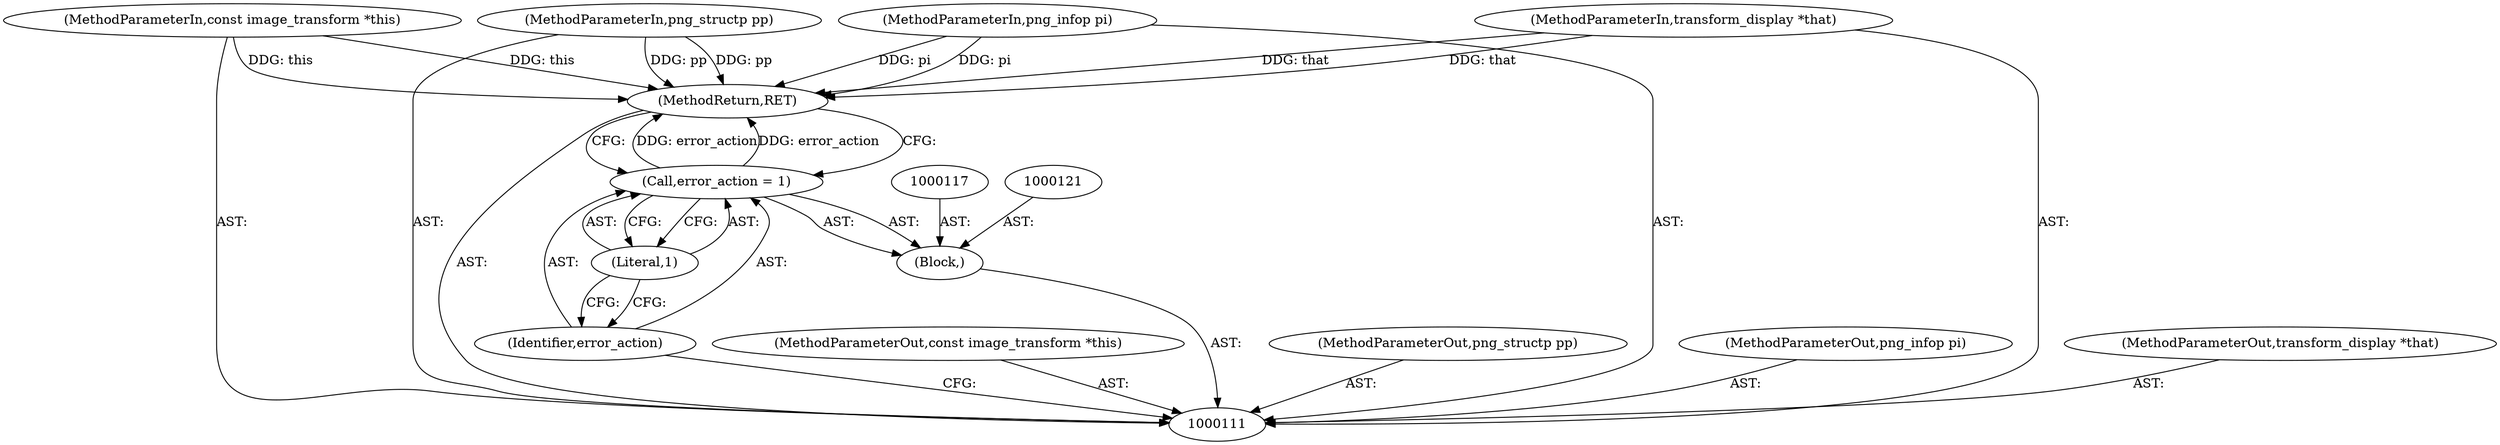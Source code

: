 digraph "0_Android_9d4853418ab2f754c2b63e091c29c5529b8b86ca_78" {
"1000122" [label="(MethodReturn,RET)"];
"1000112" [label="(MethodParameterIn,const image_transform *this)"];
"1000137" [label="(MethodParameterOut,const image_transform *this)"];
"1000114" [label="(MethodParameterIn,png_structp pp)"];
"1000139" [label="(MethodParameterOut,png_structp pp)"];
"1000115" [label="(MethodParameterIn,png_infop pi)"];
"1000140" [label="(MethodParameterOut,png_infop pi)"];
"1000113" [label="(MethodParameterIn,transform_display *that)"];
"1000138" [label="(MethodParameterOut,transform_display *that)"];
"1000116" [label="(Block,)"];
"1000118" [label="(Call,error_action = 1)"];
"1000119" [label="(Identifier,error_action)"];
"1000120" [label="(Literal,1)"];
"1000122" -> "1000111"  [label="AST: "];
"1000122" -> "1000118"  [label="CFG: "];
"1000114" -> "1000122"  [label="DDG: pp"];
"1000115" -> "1000122"  [label="DDG: pi"];
"1000112" -> "1000122"  [label="DDG: this"];
"1000113" -> "1000122"  [label="DDG: that"];
"1000118" -> "1000122"  [label="DDG: error_action"];
"1000112" -> "1000111"  [label="AST: "];
"1000112" -> "1000122"  [label="DDG: this"];
"1000137" -> "1000111"  [label="AST: "];
"1000114" -> "1000111"  [label="AST: "];
"1000114" -> "1000122"  [label="DDG: pp"];
"1000139" -> "1000111"  [label="AST: "];
"1000115" -> "1000111"  [label="AST: "];
"1000115" -> "1000122"  [label="DDG: pi"];
"1000140" -> "1000111"  [label="AST: "];
"1000113" -> "1000111"  [label="AST: "];
"1000113" -> "1000122"  [label="DDG: that"];
"1000138" -> "1000111"  [label="AST: "];
"1000116" -> "1000111"  [label="AST: "];
"1000117" -> "1000116"  [label="AST: "];
"1000118" -> "1000116"  [label="AST: "];
"1000121" -> "1000116"  [label="AST: "];
"1000118" -> "1000116"  [label="AST: "];
"1000118" -> "1000120"  [label="CFG: "];
"1000119" -> "1000118"  [label="AST: "];
"1000120" -> "1000118"  [label="AST: "];
"1000122" -> "1000118"  [label="CFG: "];
"1000118" -> "1000122"  [label="DDG: error_action"];
"1000119" -> "1000118"  [label="AST: "];
"1000119" -> "1000111"  [label="CFG: "];
"1000120" -> "1000119"  [label="CFG: "];
"1000120" -> "1000118"  [label="AST: "];
"1000120" -> "1000119"  [label="CFG: "];
"1000118" -> "1000120"  [label="CFG: "];
}
